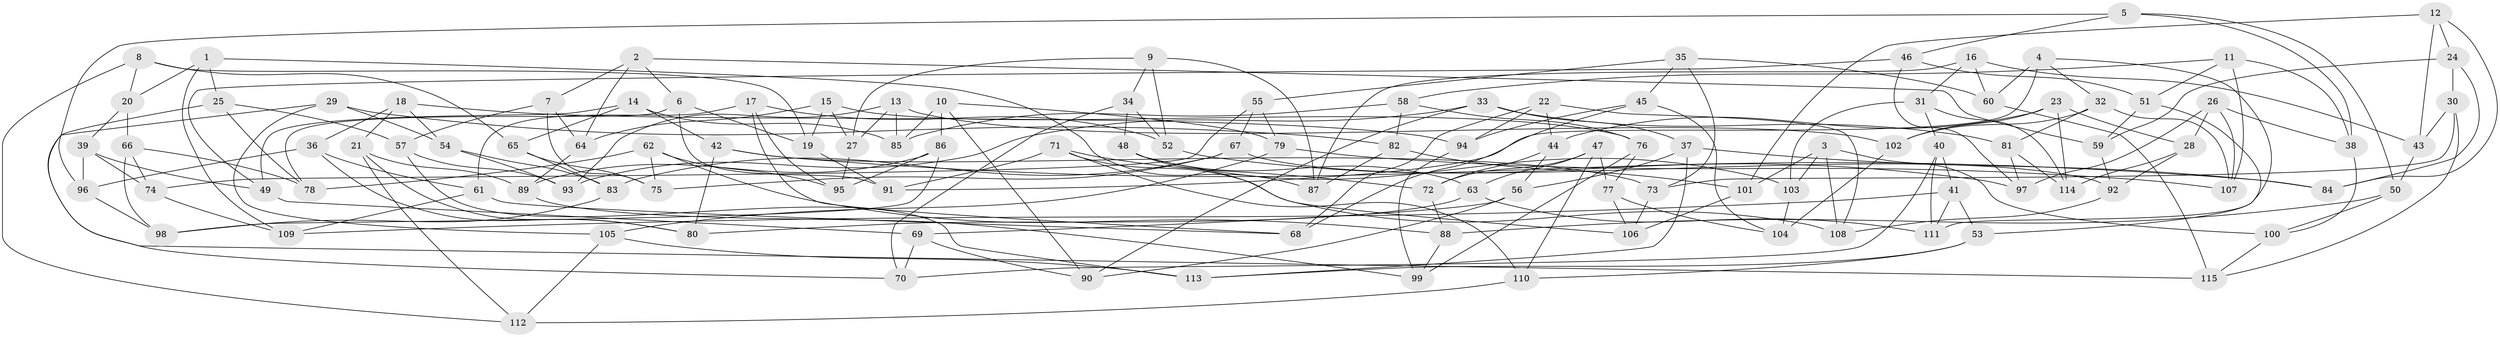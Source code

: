 // Generated by graph-tools (version 1.1) at 2025/02/03/09/25 03:02:56]
// undirected, 115 vertices, 230 edges
graph export_dot {
graph [start="1"]
  node [color=gray90,style=filled];
  1;
  2;
  3;
  4;
  5;
  6;
  7;
  8;
  9;
  10;
  11;
  12;
  13;
  14;
  15;
  16;
  17;
  18;
  19;
  20;
  21;
  22;
  23;
  24;
  25;
  26;
  27;
  28;
  29;
  30;
  31;
  32;
  33;
  34;
  35;
  36;
  37;
  38;
  39;
  40;
  41;
  42;
  43;
  44;
  45;
  46;
  47;
  48;
  49;
  50;
  51;
  52;
  53;
  54;
  55;
  56;
  57;
  58;
  59;
  60;
  61;
  62;
  63;
  64;
  65;
  66;
  67;
  68;
  69;
  70;
  71;
  72;
  73;
  74;
  75;
  76;
  77;
  78;
  79;
  80;
  81;
  82;
  83;
  84;
  85;
  86;
  87;
  88;
  89;
  90;
  91;
  92;
  93;
  94;
  95;
  96;
  97;
  98;
  99;
  100;
  101;
  102;
  103;
  104;
  105;
  106;
  107;
  108;
  109;
  110;
  111;
  112;
  113;
  114;
  115;
  1 -- 20;
  1 -- 25;
  1 -- 109;
  1 -- 87;
  2 -- 6;
  2 -- 64;
  2 -- 7;
  2 -- 59;
  3 -- 103;
  3 -- 100;
  3 -- 108;
  3 -- 101;
  4 -- 60;
  4 -- 91;
  4 -- 32;
  4 -- 111;
  5 -- 50;
  5 -- 38;
  5 -- 46;
  5 -- 96;
  6 -- 91;
  6 -- 78;
  6 -- 19;
  7 -- 64;
  7 -- 57;
  7 -- 75;
  8 -- 112;
  8 -- 20;
  8 -- 65;
  8 -- 19;
  9 -- 34;
  9 -- 27;
  9 -- 52;
  9 -- 87;
  10 -- 86;
  10 -- 85;
  10 -- 90;
  10 -- 79;
  11 -- 58;
  11 -- 107;
  11 -- 38;
  11 -- 51;
  12 -- 43;
  12 -- 101;
  12 -- 24;
  12 -- 84;
  13 -- 27;
  13 -- 93;
  13 -- 102;
  13 -- 85;
  14 -- 65;
  14 -- 49;
  14 -- 42;
  14 -- 85;
  15 -- 76;
  15 -- 64;
  15 -- 27;
  15 -- 19;
  16 -- 31;
  16 -- 43;
  16 -- 60;
  16 -- 87;
  17 -- 52;
  17 -- 61;
  17 -- 68;
  17 -- 95;
  18 -- 21;
  18 -- 54;
  18 -- 36;
  18 -- 94;
  19 -- 91;
  20 -- 39;
  20 -- 66;
  21 -- 112;
  21 -- 80;
  21 -- 89;
  22 -- 68;
  22 -- 94;
  22 -- 44;
  22 -- 108;
  23 -- 28;
  23 -- 44;
  23 -- 102;
  23 -- 114;
  24 -- 84;
  24 -- 59;
  24 -- 30;
  25 -- 57;
  25 -- 115;
  25 -- 78;
  26 -- 38;
  26 -- 28;
  26 -- 97;
  26 -- 107;
  27 -- 95;
  28 -- 114;
  28 -- 92;
  29 -- 82;
  29 -- 105;
  29 -- 54;
  29 -- 70;
  30 -- 73;
  30 -- 115;
  30 -- 43;
  31 -- 103;
  31 -- 40;
  31 -- 114;
  32 -- 81;
  32 -- 107;
  32 -- 102;
  33 -- 90;
  33 -- 37;
  33 -- 81;
  33 -- 93;
  34 -- 52;
  34 -- 70;
  34 -- 48;
  35 -- 55;
  35 -- 45;
  35 -- 60;
  35 -- 73;
  36 -- 96;
  36 -- 80;
  36 -- 61;
  37 -- 84;
  37 -- 113;
  37 -- 56;
  38 -- 100;
  39 -- 74;
  39 -- 49;
  39 -- 96;
  40 -- 70;
  40 -- 111;
  40 -- 41;
  41 -- 109;
  41 -- 111;
  41 -- 53;
  42 -- 80;
  42 -- 73;
  42 -- 84;
  43 -- 50;
  44 -- 56;
  44 -- 72;
  45 -- 104;
  45 -- 94;
  45 -- 68;
  46 -- 97;
  46 -- 51;
  46 -- 49;
  47 -- 110;
  47 -- 63;
  47 -- 77;
  47 -- 72;
  48 -- 103;
  48 -- 63;
  48 -- 106;
  49 -- 69;
  50 -- 88;
  50 -- 100;
  51 -- 59;
  51 -- 53;
  52 -- 97;
  53 -- 110;
  53 -- 113;
  54 -- 93;
  54 -- 83;
  55 -- 74;
  55 -- 67;
  55 -- 79;
  56 -- 90;
  56 -- 69;
  57 -- 113;
  57 -- 93;
  58 -- 85;
  58 -- 82;
  58 -- 76;
  59 -- 92;
  60 -- 115;
  61 -- 68;
  61 -- 109;
  62 -- 75;
  62 -- 78;
  62 -- 95;
  62 -- 88;
  63 -- 80;
  63 -- 111;
  64 -- 89;
  65 -- 83;
  65 -- 75;
  66 -- 78;
  66 -- 98;
  66 -- 74;
  67 -- 92;
  67 -- 75;
  67 -- 83;
  69 -- 70;
  69 -- 90;
  71 -- 72;
  71 -- 91;
  71 -- 108;
  71 -- 110;
  72 -- 88;
  73 -- 106;
  74 -- 109;
  76 -- 77;
  76 -- 99;
  77 -- 104;
  77 -- 106;
  79 -- 107;
  79 -- 105;
  81 -- 114;
  81 -- 97;
  82 -- 101;
  82 -- 87;
  83 -- 98;
  86 -- 89;
  86 -- 98;
  86 -- 95;
  88 -- 99;
  89 -- 99;
  92 -- 108;
  94 -- 99;
  96 -- 98;
  100 -- 115;
  101 -- 106;
  102 -- 104;
  103 -- 104;
  105 -- 113;
  105 -- 112;
  110 -- 112;
}
